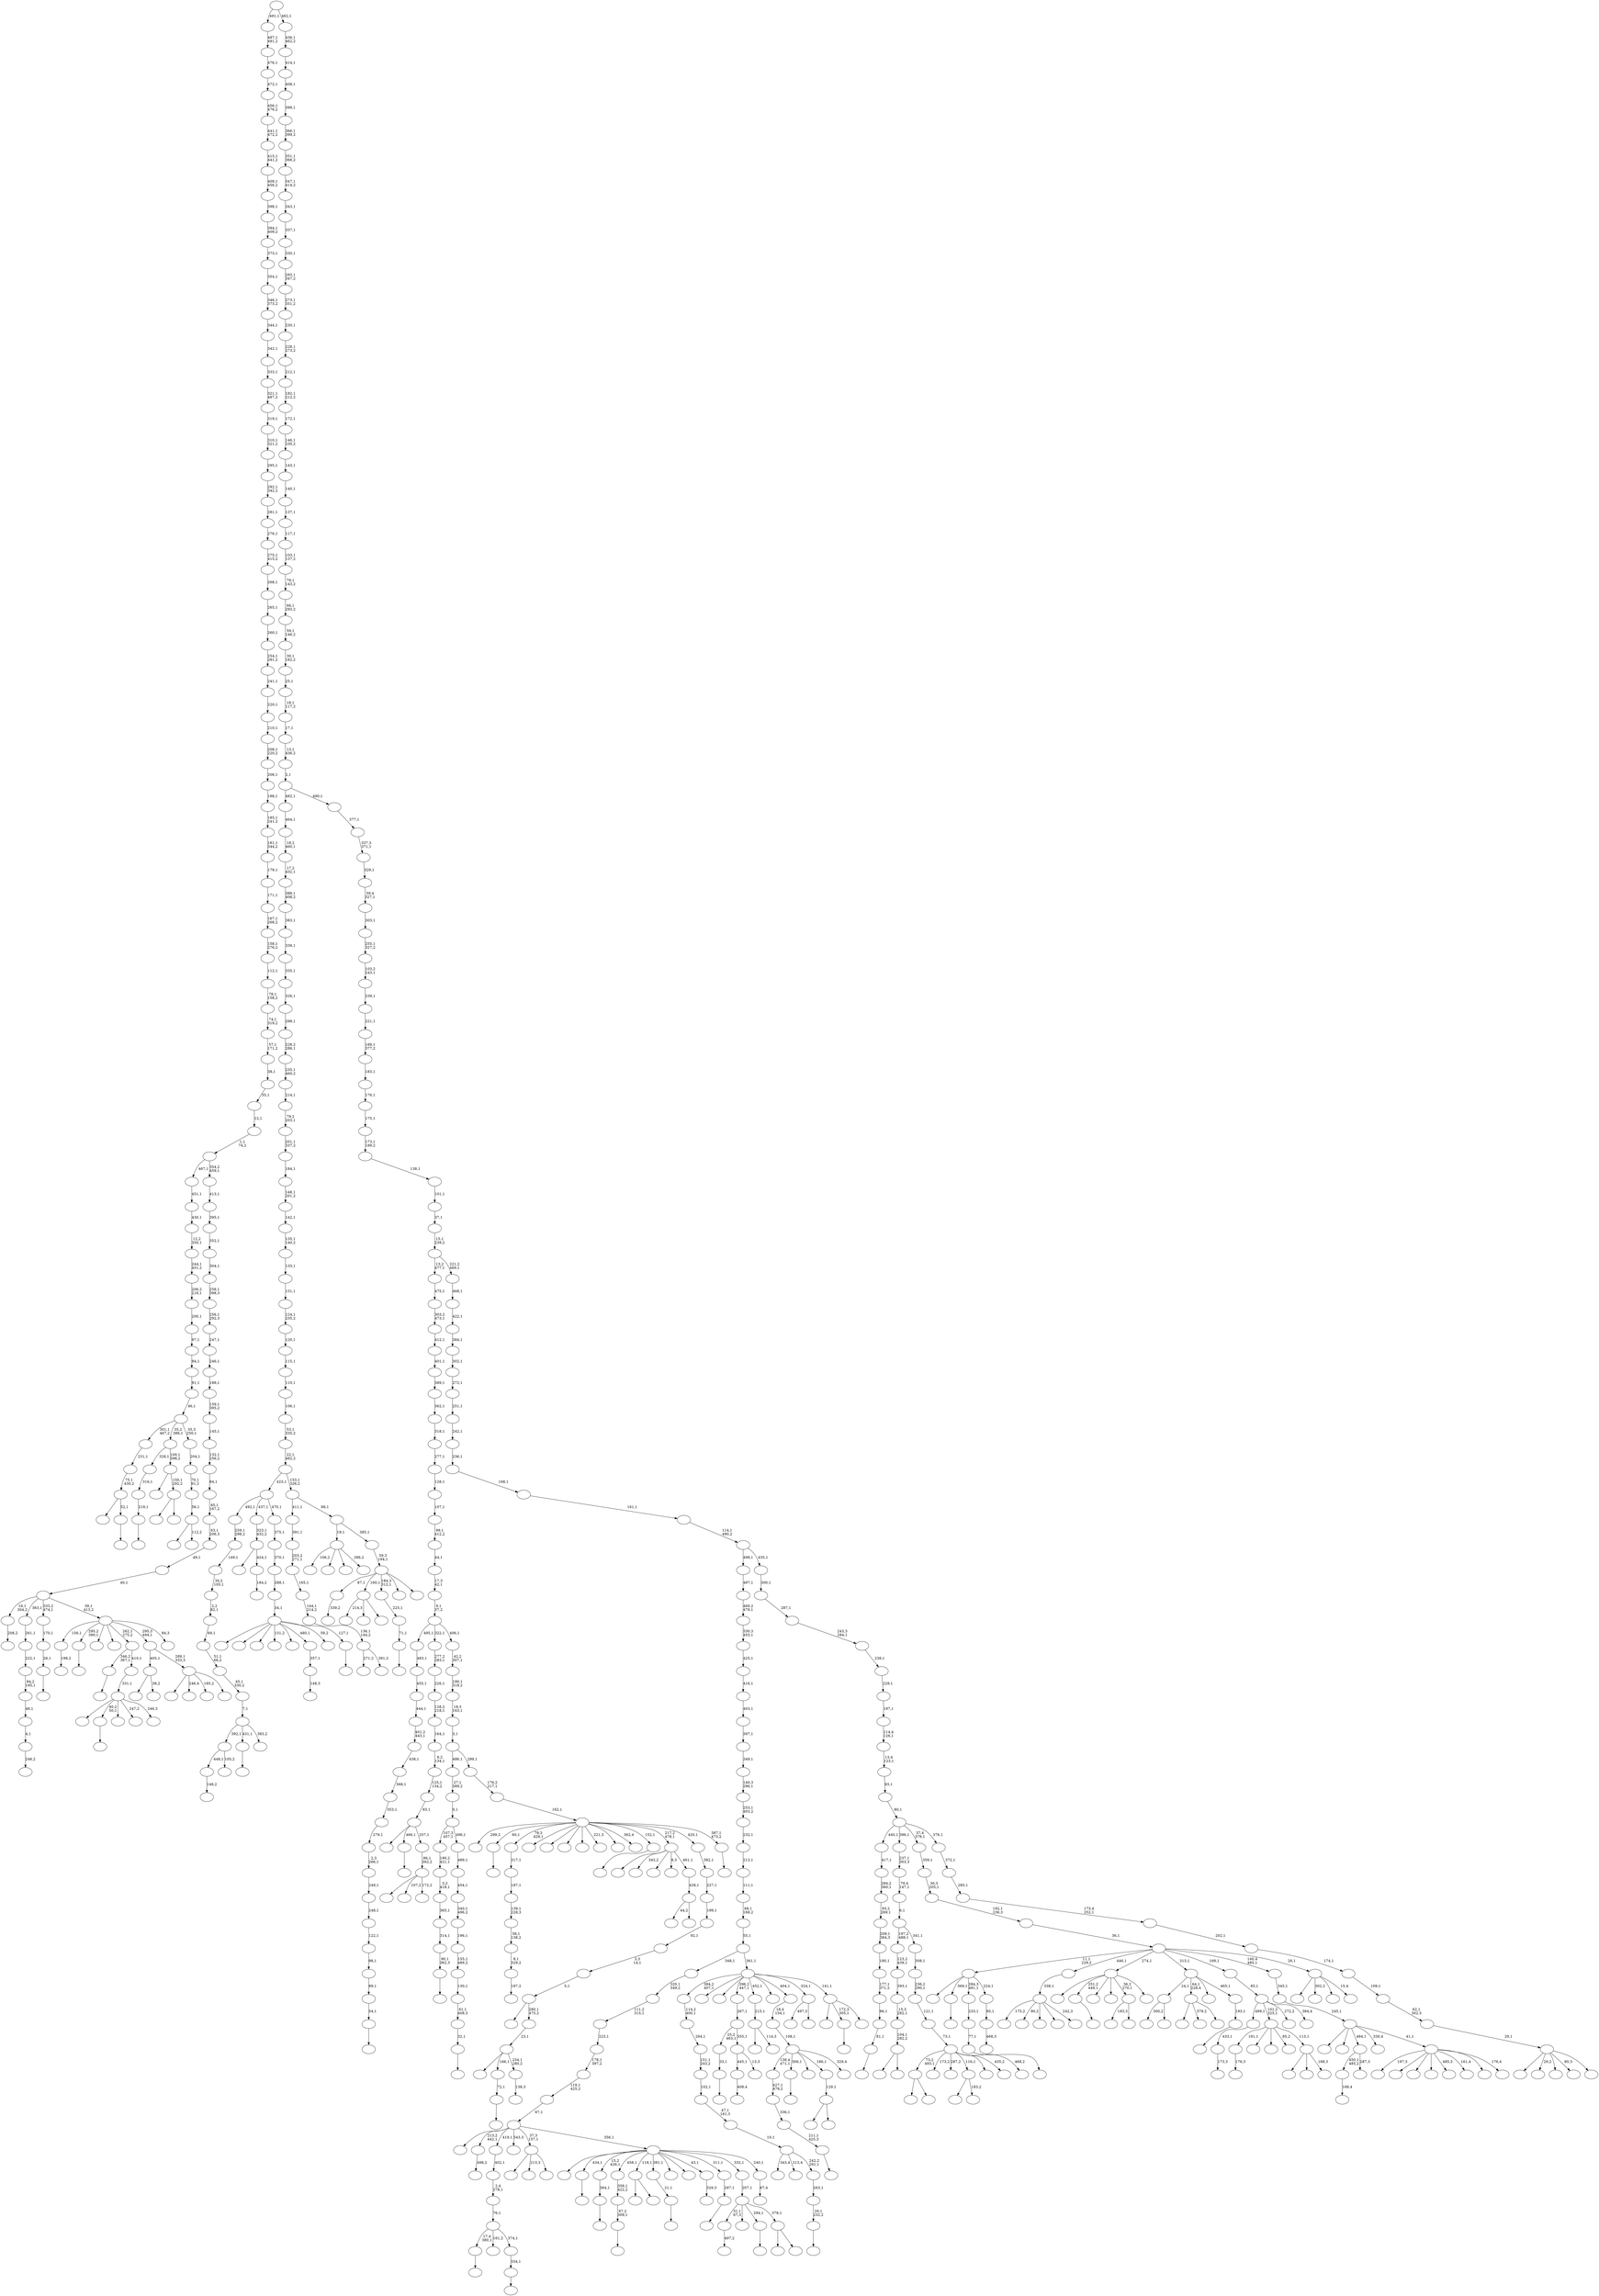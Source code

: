 digraph T {
	700 [label=""]
	699 [label=""]
	698 [label=""]
	697 [label=""]
	696 [label=""]
	695 [label=""]
	694 [label=""]
	693 [label=""]
	692 [label=""]
	691 [label=""]
	690 [label=""]
	689 [label=""]
	688 [label=""]
	687 [label=""]
	686 [label=""]
	685 [label=""]
	684 [label=""]
	683 [label=""]
	682 [label=""]
	681 [label=""]
	680 [label=""]
	679 [label=""]
	678 [label=""]
	677 [label=""]
	676 [label=""]
	675 [label=""]
	674 [label=""]
	673 [label=""]
	672 [label=""]
	671 [label=""]
	670 [label=""]
	669 [label=""]
	668 [label=""]
	667 [label=""]
	666 [label=""]
	665 [label=""]
	664 [label=""]
	663 [label=""]
	662 [label=""]
	661 [label=""]
	660 [label=""]
	659 [label=""]
	658 [label=""]
	657 [label=""]
	656 [label=""]
	655 [label=""]
	654 [label=""]
	653 [label=""]
	652 [label=""]
	651 [label=""]
	650 [label=""]
	649 [label=""]
	648 [label=""]
	647 [label=""]
	646 [label=""]
	645 [label=""]
	644 [label=""]
	643 [label=""]
	642 [label=""]
	641 [label=""]
	640 [label=""]
	639 [label=""]
	638 [label=""]
	637 [label=""]
	636 [label=""]
	635 [label=""]
	634 [label=""]
	633 [label=""]
	632 [label=""]
	631 [label=""]
	630 [label=""]
	629 [label=""]
	628 [label=""]
	627 [label=""]
	626 [label=""]
	625 [label=""]
	624 [label=""]
	623 [label=""]
	622 [label=""]
	621 [label=""]
	620 [label=""]
	619 [label=""]
	618 [label=""]
	617 [label=""]
	616 [label=""]
	615 [label=""]
	614 [label=""]
	613 [label=""]
	612 [label=""]
	611 [label=""]
	610 [label=""]
	609 [label=""]
	608 [label=""]
	607 [label=""]
	606 [label=""]
	605 [label=""]
	604 [label=""]
	603 [label=""]
	602 [label=""]
	601 [label=""]
	600 [label=""]
	599 [label=""]
	598 [label=""]
	597 [label=""]
	596 [label=""]
	595 [label=""]
	594 [label=""]
	593 [label=""]
	592 [label=""]
	591 [label=""]
	590 [label=""]
	589 [label=""]
	588 [label=""]
	587 [label=""]
	586 [label=""]
	585 [label=""]
	584 [label=""]
	583 [label=""]
	582 [label=""]
	581 [label=""]
	580 [label=""]
	579 [label=""]
	578 [label=""]
	577 [label=""]
	576 [label=""]
	575 [label=""]
	574 [label=""]
	573 [label=""]
	572 [label=""]
	571 [label=""]
	570 [label=""]
	569 [label=""]
	568 [label=""]
	567 [label=""]
	566 [label=""]
	565 [label=""]
	564 [label=""]
	563 [label=""]
	562 [label=""]
	561 [label=""]
	560 [label=""]
	559 [label=""]
	558 [label=""]
	557 [label=""]
	556 [label=""]
	555 [label=""]
	554 [label=""]
	553 [label=""]
	552 [label=""]
	551 [label=""]
	550 [label=""]
	549 [label=""]
	548 [label=""]
	547 [label=""]
	546 [label=""]
	545 [label=""]
	544 [label=""]
	543 [label=""]
	542 [label=""]
	541 [label=""]
	540 [label=""]
	539 [label=""]
	538 [label=""]
	537 [label=""]
	536 [label=""]
	535 [label=""]
	534 [label=""]
	533 [label=""]
	532 [label=""]
	531 [label=""]
	530 [label=""]
	529 [label=""]
	528 [label=""]
	527 [label=""]
	526 [label=""]
	525 [label=""]
	524 [label=""]
	523 [label=""]
	522 [label=""]
	521 [label=""]
	520 [label=""]
	519 [label=""]
	518 [label=""]
	517 [label=""]
	516 [label=""]
	515 [label=""]
	514 [label=""]
	513 [label=""]
	512 [label=""]
	511 [label=""]
	510 [label=""]
	509 [label=""]
	508 [label=""]
	507 [label=""]
	506 [label=""]
	505 [label=""]
	504 [label=""]
	503 [label=""]
	502 [label=""]
	501 [label=""]
	500 [label=""]
	499 [label=""]
	498 [label=""]
	497 [label=""]
	496 [label=""]
	495 [label=""]
	494 [label=""]
	493 [label=""]
	492 [label=""]
	491 [label=""]
	490 [label=""]
	489 [label=""]
	488 [label=""]
	487 [label=""]
	486 [label=""]
	485 [label=""]
	484 [label=""]
	483 [label=""]
	482 [label=""]
	481 [label=""]
	480 [label=""]
	479 [label=""]
	478 [label=""]
	477 [label=""]
	476 [label=""]
	475 [label=""]
	474 [label=""]
	473 [label=""]
	472 [label=""]
	471 [label=""]
	470 [label=""]
	469 [label=""]
	468 [label=""]
	467 [label=""]
	466 [label=""]
	465 [label=""]
	464 [label=""]
	463 [label=""]
	462 [label=""]
	461 [label=""]
	460 [label=""]
	459 [label=""]
	458 [label=""]
	457 [label=""]
	456 [label=""]
	455 [label=""]
	454 [label=""]
	453 [label=""]
	452 [label=""]
	451 [label=""]
	450 [label=""]
	449 [label=""]
	448 [label=""]
	447 [label=""]
	446 [label=""]
	445 [label=""]
	444 [label=""]
	443 [label=""]
	442 [label=""]
	441 [label=""]
	440 [label=""]
	439 [label=""]
	438 [label=""]
	437 [label=""]
	436 [label=""]
	435 [label=""]
	434 [label=""]
	433 [label=""]
	432 [label=""]
	431 [label=""]
	430 [label=""]
	429 [label=""]
	428 [label=""]
	427 [label=""]
	426 [label=""]
	425 [label=""]
	424 [label=""]
	423 [label=""]
	422 [label=""]
	421 [label=""]
	420 [label=""]
	419 [label=""]
	418 [label=""]
	417 [label=""]
	416 [label=""]
	415 [label=""]
	414 [label=""]
	413 [label=""]
	412 [label=""]
	411 [label=""]
	410 [label=""]
	409 [label=""]
	408 [label=""]
	407 [label=""]
	406 [label=""]
	405 [label=""]
	404 [label=""]
	403 [label=""]
	402 [label=""]
	401 [label=""]
	400 [label=""]
	399 [label=""]
	398 [label=""]
	397 [label=""]
	396 [label=""]
	395 [label=""]
	394 [label=""]
	393 [label=""]
	392 [label=""]
	391 [label=""]
	390 [label=""]
	389 [label=""]
	388 [label=""]
	387 [label=""]
	386 [label=""]
	385 [label=""]
	384 [label=""]
	383 [label=""]
	382 [label=""]
	381 [label=""]
	380 [label=""]
	379 [label=""]
	378 [label=""]
	377 [label=""]
	376 [label=""]
	375 [label=""]
	374 [label=""]
	373 [label=""]
	372 [label=""]
	371 [label=""]
	370 [label=""]
	369 [label=""]
	368 [label=""]
	367 [label=""]
	366 [label=""]
	365 [label=""]
	364 [label=""]
	363 [label=""]
	362 [label=""]
	361 [label=""]
	360 [label=""]
	359 [label=""]
	358 [label=""]
	357 [label=""]
	356 [label=""]
	355 [label=""]
	354 [label=""]
	353 [label=""]
	352 [label=""]
	351 [label=""]
	350 [label=""]
	349 [label=""]
	348 [label=""]
	347 [label=""]
	346 [label=""]
	345 [label=""]
	344 [label=""]
	343 [label=""]
	342 [label=""]
	341 [label=""]
	340 [label=""]
	339 [label=""]
	338 [label=""]
	337 [label=""]
	336 [label=""]
	335 [label=""]
	334 [label=""]
	333 [label=""]
	332 [label=""]
	331 [label=""]
	330 [label=""]
	329 [label=""]
	328 [label=""]
	327 [label=""]
	326 [label=""]
	325 [label=""]
	324 [label=""]
	323 [label=""]
	322 [label=""]
	321 [label=""]
	320 [label=""]
	319 [label=""]
	318 [label=""]
	317 [label=""]
	316 [label=""]
	315 [label=""]
	314 [label=""]
	313 [label=""]
	312 [label=""]
	311 [label=""]
	310 [label=""]
	309 [label=""]
	308 [label=""]
	307 [label=""]
	306 [label=""]
	305 [label=""]
	304 [label=""]
	303 [label=""]
	302 [label=""]
	301 [label=""]
	300 [label=""]
	299 [label=""]
	298 [label=""]
	297 [label=""]
	296 [label=""]
	295 [label=""]
	294 [label=""]
	293 [label=""]
	292 [label=""]
	291 [label=""]
	290 [label=""]
	289 [label=""]
	288 [label=""]
	287 [label=""]
	286 [label=""]
	285 [label=""]
	284 [label=""]
	283 [label=""]
	282 [label=""]
	281 [label=""]
	280 [label=""]
	279 [label=""]
	278 [label=""]
	277 [label=""]
	276 [label=""]
	275 [label=""]
	274 [label=""]
	273 [label=""]
	272 [label=""]
	271 [label=""]
	270 [label=""]
	269 [label=""]
	268 [label=""]
	267 [label=""]
	266 [label=""]
	265 [label=""]
	264 [label=""]
	263 [label=""]
	262 [label=""]
	261 [label=""]
	260 [label=""]
	259 [label=""]
	258 [label=""]
	257 [label=""]
	256 [label=""]
	255 [label=""]
	254 [label=""]
	253 [label=""]
	252 [label=""]
	251 [label=""]
	250 [label=""]
	249 [label=""]
	248 [label=""]
	247 [label=""]
	246 [label=""]
	245 [label=""]
	244 [label=""]
	243 [label=""]
	242 [label=""]
	241 [label=""]
	240 [label=""]
	239 [label=""]
	238 [label=""]
	237 [label=""]
	236 [label=""]
	235 [label=""]
	234 [label=""]
	233 [label=""]
	232 [label=""]
	231 [label=""]
	230 [label=""]
	229 [label=""]
	228 [label=""]
	227 [label=""]
	226 [label=""]
	225 [label=""]
	224 [label=""]
	223 [label=""]
	222 [label=""]
	221 [label=""]
	220 [label=""]
	219 [label=""]
	218 [label=""]
	217 [label=""]
	216 [label=""]
	215 [label=""]
	214 [label=""]
	213 [label=""]
	212 [label=""]
	211 [label=""]
	210 [label=""]
	209 [label=""]
	208 [label=""]
	207 [label=""]
	206 [label=""]
	205 [label=""]
	204 [label=""]
	203 [label=""]
	202 [label=""]
	201 [label=""]
	200 [label=""]
	199 [label=""]
	198 [label=""]
	197 [label=""]
	196 [label=""]
	195 [label=""]
	194 [label=""]
	193 [label=""]
	192 [label=""]
	191 [label=""]
	190 [label=""]
	189 [label=""]
	188 [label=""]
	187 [label=""]
	186 [label=""]
	185 [label=""]
	184 [label=""]
	183 [label=""]
	182 [label=""]
	181 [label=""]
	180 [label=""]
	179 [label=""]
	178 [label=""]
	177 [label=""]
	176 [label=""]
	175 [label=""]
	174 [label=""]
	173 [label=""]
	172 [label=""]
	171 [label=""]
	170 [label=""]
	169 [label=""]
	168 [label=""]
	167 [label=""]
	166 [label=""]
	165 [label=""]
	164 [label=""]
	163 [label=""]
	162 [label=""]
	161 [label=""]
	160 [label=""]
	159 [label=""]
	158 [label=""]
	157 [label=""]
	156 [label=""]
	155 [label=""]
	154 [label=""]
	153 [label=""]
	152 [label=""]
	151 [label=""]
	150 [label=""]
	149 [label=""]
	148 [label=""]
	147 [label=""]
	146 [label=""]
	145 [label=""]
	144 [label=""]
	143 [label=""]
	142 [label=""]
	141 [label=""]
	140 [label=""]
	139 [label=""]
	138 [label=""]
	137 [label=""]
	136 [label=""]
	135 [label=""]
	134 [label=""]
	133 [label=""]
	132 [label=""]
	131 [label=""]
	130 [label=""]
	129 [label=""]
	128 [label=""]
	127 [label=""]
	126 [label=""]
	125 [label=""]
	124 [label=""]
	123 [label=""]
	122 [label=""]
	121 [label=""]
	120 [label=""]
	119 [label=""]
	118 [label=""]
	117 [label=""]
	116 [label=""]
	115 [label=""]
	114 [label=""]
	113 [label=""]
	112 [label=""]
	111 [label=""]
	110 [label=""]
	109 [label=""]
	108 [label=""]
	107 [label=""]
	106 [label=""]
	105 [label=""]
	104 [label=""]
	103 [label=""]
	102 [label=""]
	101 [label=""]
	100 [label=""]
	99 [label=""]
	98 [label=""]
	97 [label=""]
	96 [label=""]
	95 [label=""]
	94 [label=""]
	93 [label=""]
	92 [label=""]
	91 [label=""]
	90 [label=""]
	89 [label=""]
	88 [label=""]
	87 [label=""]
	86 [label=""]
	85 [label=""]
	84 [label=""]
	83 [label=""]
	82 [label=""]
	81 [label=""]
	80 [label=""]
	79 [label=""]
	78 [label=""]
	77 [label=""]
	76 [label=""]
	75 [label=""]
	74 [label=""]
	73 [label=""]
	72 [label=""]
	71 [label=""]
	70 [label=""]
	69 [label=""]
	68 [label=""]
	67 [label=""]
	66 [label=""]
	65 [label=""]
	64 [label=""]
	63 [label=""]
	62 [label=""]
	61 [label=""]
	60 [label=""]
	59 [label=""]
	58 [label=""]
	57 [label=""]
	56 [label=""]
	55 [label=""]
	54 [label=""]
	53 [label=""]
	52 [label=""]
	51 [label=""]
	50 [label=""]
	49 [label=""]
	48 [label=""]
	47 [label=""]
	46 [label=""]
	45 [label=""]
	44 [label=""]
	43 [label=""]
	42 [label=""]
	41 [label=""]
	40 [label=""]
	39 [label=""]
	38 [label=""]
	37 [label=""]
	36 [label=""]
	35 [label=""]
	34 [label=""]
	33 [label=""]
	32 [label=""]
	31 [label=""]
	30 [label=""]
	29 [label=""]
	28 [label=""]
	27 [label=""]
	26 [label=""]
	25 [label=""]
	24 [label=""]
	23 [label=""]
	22 [label=""]
	21 [label=""]
	20 [label=""]
	19 [label=""]
	18 [label=""]
	17 [label=""]
	16 [label=""]
	15 [label=""]
	14 [label=""]
	13 [label=""]
	12 [label=""]
	11 [label=""]
	10 [label=""]
	9 [label=""]
	8 [label=""]
	7 [label=""]
	6 [label=""]
	5 [label=""]
	4 [label=""]
	3 [label=""]
	2 [label=""]
	1 [label=""]
	0 [label=""]
	699 -> 700 [label="497,2"]
	687 -> 688 [label=""]
	686 -> 687 [label="211,1\n425,3"]
	685 -> 686 [label="336,1"]
	684 -> 685 [label="427,1\n479,2"]
	682 -> 683 [label=""]
	681 -> 682 [label="33,1"]
	678 -> 679 [label=""]
	675 -> 689 [label="300,2"]
	675 -> 676 [label=""]
	668 -> 669 [label=""]
	667 -> 668 [label="364,1"]
	662 -> 665 [label=""]
	662 -> 663 [label=""]
	656 -> 657 [label="148,2"]
	650 -> 651 [label=""]
	649 -> 650 [label="54,1"]
	648 -> 649 [label="89,1"]
	647 -> 648 [label="98,1"]
	646 -> 647 [label="122,1"]
	645 -> 646 [label="248,1"]
	644 -> 645 [label="249,1"]
	643 -> 644 [label="2,3\n266,1"]
	642 -> 643 [label="279,1"]
	641 -> 642 [label="353,1"]
	640 -> 641 [label="368,1"]
	639 -> 640 [label="438,1"]
	638 -> 639 [label="401,2\n443,1"]
	637 -> 638 [label="444,1"]
	636 -> 637 [label="455,1"]
	635 -> 636 [label="483,1"]
	633 -> 634 [label=""]
	631 -> 632 [label="198,2"]
	623 -> 624 [label=""]
	621 -> 622 [label=""]
	619 -> 620 [label="187,2"]
	618 -> 619 [label="8,1\n329,2"]
	617 -> 618 [label="58,1\n138,2"]
	616 -> 617 [label="139,1\n228,3"]
	615 -> 616 [label="187,1"]
	614 -> 615 [label="317,1"]
	612 -> 613 [label=""]
	611 -> 612 [label="20,1\n232,2"]
	610 -> 611 [label="263,1"]
	609 -> 673 [label="343,4"]
	609 -> 670 [label="213,4"]
	609 -> 610 [label="242,2\n291,1"]
	608 -> 609 [label="10,1"]
	607 -> 608 [label="47,1\n161,3"]
	606 -> 607 [label="102,1"]
	605 -> 606 [label="151,1\n243,2"]
	604 -> 605 [label="264,1"]
	603 -> 604 [label="114,2\n400,1"]
	601 -> 602 [label="339,2"]
	597 -> 598 [label="408,4"]
	594 -> 595 [label=""]
	593 -> 594 [label="90,1\n362,3"]
	592 -> 593 [label="314,1"]
	591 -> 592 [label="365,1"]
	590 -> 591 [label="3,2\n418,1"]
	589 -> 590 [label="190,2\n421,1"]
	584 -> 585 [label="176,3"]
	581 -> 656 [label="448,1"]
	581 -> 582 [label="105,2"]
	577 -> 578 [label=""]
	575 -> 576 [label=""]
	568 -> 569 [label=""]
	565 -> 671 [label=""]
	565 -> 629 [label="379,2"]
	565 -> 566 [label=""]
	560 -> 561 [label=""]
	557 -> 581 [label="392,1"]
	557 -> 575 [label="431,1"]
	557 -> 558 [label="383,2"]
	556 -> 557 [label="7,1"]
	555 -> 556 [label="45,1\n330,2"]
	554 -> 555 [label="51,1\n66,2"]
	553 -> 554 [label="69,1"]
	552 -> 553 [label="2,2\n82,1"]
	551 -> 552 [label="30,2\n105,1"]
	550 -> 551 [label="149,1"]
	549 -> 550 [label="259,1\n298,2"]
	543 -> 544 [label=""]
	534 -> 535 [label=""]
	533 -> 534 [label="67,2\n309,1"]
	532 -> 533 [label="358,1\n422,2"]
	525 -> 654 [label="183,3"]
	525 -> 526 [label=""]
	521 -> 522 [label="208,2"]
	516 -> 517 [label="246,2"]
	515 -> 516 [label="4,1"]
	514 -> 515 [label="48,1"]
	513 -> 514 [label="84,2\n195,1"]
	512 -> 513 [label="222,1"]
	511 -> 512 [label="261,1"]
	508 -> 509 [label=""]
	507 -> 508 [label="77,1"]
	506 -> 507 [label="233,1"]
	504 -> 505 [label=""]
	502 -> 666 [label="214,3"]
	502 -> 596 [label=""]
	502 -> 503 [label=""]
	498 -> 538 [label=""]
	498 -> 499 [label="183,2"]
	496 -> 674 [label=""]
	496 -> 497 [label=""]
	493 -> 494 [label=""]
	492 -> 572 [label=""]
	492 -> 493 [label="52,1"]
	491 -> 492 [label="75,1\n430,2"]
	490 -> 491 [label="231,1"]
	488 -> 489 [label=""]
	487 -> 488 [label="21,1"]
	485 -> 486 [label="148,3"]
	484 -> 485 [label="357,1"]
	482 -> 483 [label="468,3"]
	481 -> 482 [label="95,1"]
	480 -> 693 [label=""]
	480 -> 560 [label="369,1"]
	480 -> 506 [label="284,3\n481,1"]
	480 -> 481 [label="224,1"]
	474 -> 475 [label="173,3"]
	473 -> 474 [label="433,1"]
	470 -> 471 [label="168,4"]
	468 -> 469 [label="498,2"]
	464 -> 465 [label=""]
	463 -> 464 [label="81,1"]
	462 -> 463 [label="96,1"]
	461 -> 462 [label="177,1\n371,2"]
	460 -> 461 [label="180,1"]
	459 -> 460 [label="209,1\n384,3"]
	458 -> 459 [label="93,2\n269,1"]
	457 -> 458 [label="284,2\n360,1"]
	456 -> 457 [label="417,1"]
	451 -> 452 [label=""]
	450 -> 451 [label="334,1"]
	449 -> 623 [label="17,4\n380,1"]
	449 -> 454 [label="161,2"]
	449 -> 450 [label="374,1"]
	448 -> 449 [label="76,1"]
	447 -> 448 [label="2,4\n278,1"]
	446 -> 447 [label="402,1"]
	444 -> 445 [label=""]
	443 -> 444 [label="219,1"]
	442 -> 443 [label="316,1"]
	440 -> 441 [label=""]
	437 -> 680 [label="106,2"]
	437 -> 531 [label=""]
	437 -> 519 [label=""]
	437 -> 438 [label="286,2"]
	435 -> 436 [label=""]
	434 -> 435 [label="32,1"]
	433 -> 434 [label="61,1\n408,3"]
	432 -> 433 [label="130,1"]
	431 -> 432 [label="155,1\n489,2"]
	430 -> 431 [label="196,1"]
	429 -> 430 [label="340,1\n496,2"]
	428 -> 429 [label="454,1"]
	427 -> 428 [label="489,1"]
	426 -> 589 [label="107,3\n457,1"]
	426 -> 427 [label="496,1"]
	425 -> 426 [label="0,1"]
	424 -> 425 [label="27,1\n389,2"]
	422 -> 423 [label="184,2"]
	421 -> 587 [label=""]
	421 -> 422 [label="424,1"]
	420 -> 421 [label="323,1\n432,2"]
	416 -> 470 [label="450,1\n485,2"]
	416 -> 417 [label="287,3"]
	413 -> 661 [label=""]
	413 -> 414 [label="38,2"]
	410 -> 411 [label=""]
	407 -> 408 [label=""]
	405 -> 548 [label="175,2"]
	405 -> 541 [label="80,2"]
	405 -> 479 [label=""]
	405 -> 409 [label=""]
	405 -> 406 [label="242,3"]
	404 -> 405 [label="338,1"]
	402 -> 403 [label=""]
	399 -> 677 [label=""]
	399 -> 400 [label=""]
	398 -> 546 [label=""]
	398 -> 399 [label="150,1\n292,2"]
	397 -> 442 [label="328,1"]
	397 -> 398 [label="100,1\n398,2"]
	395 -> 625 [label=""]
	395 -> 396 [label=""]
	394 -> 395 [label="104,1\n282,2"]
	393 -> 394 [label="15,3\n282,1"]
	392 -> 393 [label="393,1"]
	391 -> 392 [label="123,2\n439,1"]
	387 -> 694 [label=""]
	387 -> 577 [label="251,2\n449,1"]
	387 -> 540 [label=""]
	387 -> 539 [label=""]
	387 -> 525 [label="36,2\n270,1"]
	387 -> 388 [label=""]
	385 -> 528 [label=""]
	385 -> 386 [label=""]
	384 -> 385 [label="129,1"]
	381 -> 382 [label=""]
	380 -> 381 [label="28,1"]
	379 -> 380 [label="170,1"]
	376 -> 597 [label="445,1"]
	376 -> 377 [label="13,3"]
	375 -> 681 [label="25,2\n463,1"]
	375 -> 376 [label="355,1"]
	374 -> 375 [label="267,1"]
	372 -> 373 [label="329,3"]
	370 -> 371 [label=""]
	369 -> 370 [label="297,1"]
	365 -> 547 [label=""]
	365 -> 504 [label="40,2\n50,1"]
	365 -> 439 [label=""]
	365 -> 419 [label="247,2"]
	365 -> 366 [label="246,3"]
	364 -> 365 [label="331,1"]
	363 -> 633 [label="346,2\n367,1"]
	363 -> 364 [label="410,1"]
	359 -> 542 [label=""]
	359 -> 378 [label=""]
	359 -> 360 [label="168,3"]
	358 -> 584 [label="191,1"]
	358 -> 545 [label=""]
	358 -> 501 [label=""]
	358 -> 368 [label="85,2"]
	358 -> 359 [label="113,1"]
	356 -> 599 [label=""]
	356 -> 523 [label="107,2"]
	356 -> 357 [label="172,2"]
	355 -> 356 [label="86,1\n362,2"]
	354 -> 655 [label=""]
	354 -> 407 [label="466,1"]
	354 -> 355 [label="257,1"]
	353 -> 354 [label="83,1"]
	352 -> 353 [label="125,1\n134,2"]
	351 -> 352 [label="9,2\n134,1"]
	350 -> 351 [label="164,1"]
	349 -> 350 [label="128,2\n218,1"]
	348 -> 349 [label="226,1"]
	347 -> 348 [label="277,2\n283,1"]
	345 -> 559 [label=""]
	345 -> 520 [label="213,3"]
	345 -> 346 [label=""]
	343 -> 630 [label="271,2"]
	343 -> 344 [label="391,2"]
	342 -> 343 [label="136,1\n144,2"]
	341 -> 342 [label="144,1\n214,2"]
	340 -> 341 [label="165,1"]
	339 -> 340 [label="203,2\n271,1"]
	338 -> 339 [label="391,1"]
	334 -> 335 [label=""]
	333 -> 695 [label=""]
	333 -> 628 [label=""]
	333 -> 626 [label=""]
	333 -> 571 [label="131,2"]
	333 -> 527 [label=""]
	333 -> 484 [label="480,1"]
	333 -> 478 [label="59,2"]
	333 -> 334 [label="127,1"]
	332 -> 333 [label="34,1"]
	331 -> 332 [label="288,1"]
	330 -> 331 [label="370,1"]
	329 -> 330 [label="375,1"]
	328 -> 549 [label="492,1"]
	328 -> 420 [label="437,1"]
	328 -> 329 [label="470,1"]
	326 -> 472 [label=""]
	326 -> 327 [label="114,3"]
	325 -> 326 [label="215,1"]
	323 -> 691 [label=""]
	323 -> 529 [label="246,4"]
	323 -> 418 [label="185,2"]
	323 -> 324 [label=""]
	322 -> 413 [label="405,1"]
	322 -> 323 [label="289,1\n333,3"]
	319 -> 320 [label=""]
	318 -> 319 [label="71,1"]
	317 -> 318 [label="225,1"]
	315 -> 672 [label=""]
	315 -> 316 [label=""]
	314 -> 699 [label="31,1\n67,3"]
	314 -> 495 [label=""]
	314 -> 440 [label="294,1"]
	314 -> 315 [label="378,1"]
	313 -> 314 [label="207,1"]
	311 -> 312 [label=""]
	310 -> 311 [label="193,1"]
	309 -> 675 [label="24,1"]
	309 -> 565 [label="64,1\n228,4"]
	309 -> 477 [label=""]
	309 -> 310 [label="465,1"]
	307 -> 308 [label=""]
	306 -> 307 [label="72,1"]
	303 -> 652 [label=""]
	303 -> 304 [label="112,2"]
	302 -> 303 [label="56,1"]
	301 -> 302 [label="70,1\n91,2"]
	300 -> 301 [label="204,1"]
	299 -> 490 [label="301,1\n467,2"]
	299 -> 397 [label="35,2\n386,1"]
	299 -> 300 [label="35,3\n250,1"]
	298 -> 299 [label="46,1"]
	297 -> 298 [label="91,1"]
	296 -> 297 [label="94,1"]
	295 -> 296 [label="97,1"]
	294 -> 295 [label="200,1"]
	293 -> 294 [label="206,2\n216,1"]
	292 -> 293 [label="244,1\n451,2"]
	291 -> 292 [label="12,2\n350,1"]
	290 -> 291 [label="430,1"]
	289 -> 290 [label="451,1"]
	287 -> 684 [label="138,4\n471,1"]
	287 -> 568 [label="306,1"]
	287 -> 476 [label=""]
	287 -> 384 [label="186,1"]
	287 -> 288 [label="329,4"]
	286 -> 287 [label="108,1"]
	285 -> 286 [label="18,4\n154,1"]
	283 -> 627 [label="44,2"]
	283 -> 284 [label=""]
	282 -> 283 [label="428,1"]
	281 -> 664 [label=""]
	281 -> 570 [label="343,2"]
	281 -> 453 [label=""]
	281 -> 412 [label="9,3"]
	281 -> 282 [label="461,1"]
	279 -> 574 [label="497,3"]
	279 -> 280 [label=""]
	277 -> 278 [label="138,3"]
	276 -> 698 [label=""]
	276 -> 306 [label="166,1"]
	276 -> 277 [label="234,1\n280,2"]
	275 -> 276 [label="23,1"]
	274 -> 567 [label=""]
	274 -> 275 [label="280,1\n475,2"]
	273 -> 274 [label="5,1"]
	272 -> 273 [label="3,3\n14,1"]
	271 -> 272 [label="92,1"]
	270 -> 271 [label="199,1"]
	269 -> 270 [label="227,1"]
	268 -> 269 [label="382,1"]
	266 -> 473 [label="499,1"]
	266 -> 358 [label="101,2\n325,1"]
	266 -> 337 [label="272,2"]
	266 -> 267 [label="384,4"]
	265 -> 266 [label="85,1"]
	262 -> 263 [label="67,4"]
	261 -> 696 [label=""]
	261 -> 678 [label="434,1"]
	261 -> 667 [label="15,2\n426,1"]
	261 -> 532 [label="458,1"]
	261 -> 496 [label="118,1"]
	261 -> 487 [label="381,1"]
	261 -> 466 [label=""]
	261 -> 383 [label=""]
	261 -> 372 [label="43,1"]
	261 -> 369 [label="311,1"]
	261 -> 313 [label="332,1"]
	261 -> 262 [label="240,1"]
	260 -> 579 [label=""]
	260 -> 468 [label="213,2\n442,1"]
	260 -> 446 [label="419,1"]
	260 -> 390 [label="343,3"]
	260 -> 345 [label="37,3\n157,1"]
	260 -> 261 [label="356,1"]
	259 -> 260 [label="67,1"]
	258 -> 259 [label="119,1\n425,2"]
	257 -> 258 [label="178,1\n397,2"]
	256 -> 257 [label="223,1"]
	255 -> 256 [label="111,2\n315,1"]
	254 -> 255 [label="320,1\n349,2"]
	252 -> 662 [label="73,2\n493,1"]
	252 -> 660 [label="173,2"]
	252 -> 518 [label="287,2"]
	252 -> 498 [label="116,1"]
	252 -> 362 [label=""]
	252 -> 321 [label="435,2"]
	252 -> 253 [label="468,2"]
	251 -> 252 [label="73,1"]
	250 -> 251 [label="121,1"]
	249 -> 250 [label="236,2\n290,1"]
	248 -> 249 [label="308,1"]
	247 -> 391 [label="197,2\n488,1"]
	247 -> 248 [label="341,1"]
	246 -> 247 [label="6,1"]
	245 -> 246 [label="79,4\n147,1"]
	244 -> 245 [label="237,1\n303,3"]
	242 -> 537 [label=""]
	242 -> 410 [label="172,3\n305,1"]
	242 -> 243 [label=""]
	241 -> 603 [label="384,2\n407,1"]
	241 -> 536 [label=""]
	241 -> 415 [label=""]
	241 -> 374 [label="296,2\n447,1"]
	241 -> 325 [label="452,1"]
	241 -> 305 [label=""]
	241 -> 285 [label="404,1"]
	241 -> 279 [label="324,1"]
	241 -> 242 [label="141,1"]
	240 -> 254 [label="348,1"]
	240 -> 241 [label="361,1"]
	239 -> 240 [label="55,1"]
	238 -> 239 [label="68,1\n168,2"]
	237 -> 238 [label="111,1"]
	236 -> 237 [label="213,1"]
	235 -> 236 [label="232,1"]
	234 -> 235 [label="253,1\n403,2"]
	233 -> 234 [label="140,3\n296,1"]
	232 -> 233 [label="349,1"]
	231 -> 232 [label="397,1"]
	230 -> 231 [label="403,1"]
	229 -> 230 [label="416,1"]
	228 -> 229 [label="425,1"]
	227 -> 228 [label="330,3\n453,1"]
	226 -> 227 [label="469,2\n479,1"]
	225 -> 226 [label="497,1"]
	223 -> 224 [label=""]
	222 -> 697 [label="299,2"]
	222 -> 621 [label="60,1"]
	222 -> 614 [label="79,3\n429,1"]
	222 -> 600 [label=""]
	222 -> 588 [label=""]
	222 -> 583 [label=""]
	222 -> 580 [label=""]
	222 -> 563 [label="221,3"]
	222 -> 562 [label=""]
	222 -> 524 [label="362,4"]
	222 -> 402 [label="152,1"]
	222 -> 281 [label="217,2\n478,1"]
	222 -> 268 [label="420,1"]
	222 -> 223 [label="387,1\n473,2"]
	221 -> 222 [label="162,1"]
	220 -> 221 [label="176,2\n217,1"]
	219 -> 424 [label="486,1"]
	219 -> 220 [label="299,1"]
	218 -> 219 [label="3,1"]
	217 -> 218 [label="18,3\n163,1"]
	216 -> 217 [label="190,1\n318,2"]
	215 -> 216 [label="42,2\n307,1"]
	214 -> 635 [label="495,1"]
	214 -> 347 [label="322,1"]
	214 -> 215 [label="406,1"]
	213 -> 214 [label="9,1\n37,2"]
	212 -> 213 [label="17,3\n42,1"]
	211 -> 212 [label="44,1"]
	210 -> 211 [label="99,1\n412,2"]
	209 -> 210 [label="107,1"]
	208 -> 209 [label="128,1"]
	207 -> 208 [label="277,1"]
	206 -> 207 [label="318,1"]
	205 -> 206 [label="362,1"]
	204 -> 205 [label="389,1"]
	203 -> 204 [label="401,1"]
	202 -> 203 [label="412,1"]
	201 -> 202 [label="303,2\n473,1"]
	200 -> 201 [label="475,1"]
	197 -> 601 [label="87,1"]
	197 -> 502 [label="160,1"]
	197 -> 317 [label="184,3\n312,1"]
	197 -> 199 [label=""]
	197 -> 198 [label=""]
	196 -> 197 [label="59,3\n194,1"]
	195 -> 437 [label="19,1"]
	195 -> 196 [label="385,1"]
	194 -> 338 [label="411,1"]
	194 -> 195 [label="88,1"]
	193 -> 328 [label="423,1"]
	193 -> 194 [label="153,1\n326,2"]
	192 -> 193 [label="22,1\n482,2"]
	191 -> 192 [label="53,1\n335,2"]
	190 -> 191 [label="106,1"]
	189 -> 190 [label="110,1"]
	188 -> 189 [label="115,1"]
	187 -> 188 [label="120,1"]
	186 -> 187 [label="124,1\n235,2"]
	185 -> 186 [label="131,1"]
	184 -> 185 [label="133,1"]
	183 -> 184 [label="135,1\n140,2"]
	182 -> 183 [label="142,1"]
	181 -> 182 [label="148,1\n201,2"]
	180 -> 181 [label="184,1"]
	179 -> 180 [label="201,1\n337,2"]
	178 -> 179 [label="79,2\n203,1"]
	177 -> 178 [label="214,1"]
	176 -> 177 [label="235,1\n460,2"]
	175 -> 176 [label="228,2\n286,1"]
	174 -> 175 [label="298,1"]
	173 -> 174 [label="326,1"]
	172 -> 173 [label="335,1"]
	171 -> 172 [label="339,1"]
	170 -> 171 [label="383,1"]
	169 -> 170 [label="388,1\n408,2"]
	168 -> 169 [label="17,2\n432,1"]
	167 -> 168 [label="18,2\n460,1"]
	166 -> 167 [label="464,1"]
	164 -> 658 [label="197,3"]
	164 -> 586 [label=""]
	164 -> 467 [label=""]
	164 -> 401 [label=""]
	164 -> 367 [label="485,3"]
	164 -> 336 [label="161,4"]
	164 -> 264 [label=""]
	164 -> 165 [label="176,4"]
	163 -> 692 [label=""]
	163 -> 573 [label=""]
	163 -> 416 [label="484,1"]
	163 -> 389 [label="330,4"]
	163 -> 164 [label="41,1"]
	162 -> 163 [label="245,1"]
	161 -> 162 [label="345,1"]
	159 -> 631 [label="156,1"]
	159 -> 543 [label="295,2\n390,1"]
	159 -> 530 [label=""]
	159 -> 510 [label=""]
	159 -> 363 [label="262,1\n275,2"]
	159 -> 322 [label="295,3\n494,1"]
	159 -> 160 [label="84,3"]
	158 -> 521 [label="16,1\n304,2"]
	158 -> 511 [label="363,1"]
	158 -> 379 [label="333,2\n474,1"]
	158 -> 159 [label="39,1\n413,2"]
	157 -> 158 [label="40,1"]
	156 -> 157 [label="49,1"]
	155 -> 156 [label="63,1\n206,3"]
	154 -> 155 [label="65,1\n167,2"]
	153 -> 154 [label="84,1"]
	152 -> 153 [label="132,1\n256,2"]
	151 -> 152 [label="145,1"]
	150 -> 151 [label="159,1\n395,2"]
	149 -> 150 [label="188,1"]
	148 -> 149 [label="246,1"]
	147 -> 148 [label="247,1"]
	146 -> 147 [label="256,1\n292,3"]
	145 -> 146 [label="258,1\n398,3"]
	144 -> 145 [label="304,1"]
	143 -> 144 [label="352,1"]
	142 -> 143 [label="395,1"]
	141 -> 142 [label="413,1"]
	140 -> 289 [label="467,1"]
	140 -> 141 [label="354,2\n459,1"]
	139 -> 140 [label="1,1\n74,2"]
	138 -> 139 [label="12,1"]
	137 -> 138 [label="35,1"]
	136 -> 137 [label="38,1"]
	135 -> 136 [label="57,1\n171,2"]
	134 -> 135 [label="74,1\n319,2"]
	133 -> 134 [label="78,1\n158,2"]
	132 -> 133 [label="112,1"]
	131 -> 132 [label="158,1\n276,2"]
	130 -> 131 [label="167,1\n268,2"]
	129 -> 130 [label="171,1"]
	128 -> 129 [label="179,1"]
	127 -> 128 [label="181,1\n344,2"]
	126 -> 127 [label="185,1\n241,2"]
	125 -> 126 [label="198,1"]
	124 -> 125 [label="206,1"]
	123 -> 124 [label="208,1\n220,2"]
	122 -> 123 [label="210,1"]
	121 -> 122 [label="220,1"]
	120 -> 121 [label="241,1"]
	119 -> 120 [label="254,1\n281,2"]
	118 -> 119 [label="260,1"]
	117 -> 118 [label="265,1"]
	116 -> 117 [label="268,1"]
	115 -> 116 [label="275,1\n415,2"]
	114 -> 115 [label="276,1"]
	113 -> 114 [label="281,1"]
	112 -> 113 [label="292,1\n342,2"]
	111 -> 112 [label="295,1"]
	110 -> 111 [label="310,1\n321,2"]
	109 -> 110 [label="319,1"]
	108 -> 109 [label="321,1\n487,2"]
	107 -> 108 [label="333,1"]
	106 -> 107 [label="342,1"]
	105 -> 106 [label="344,1"]
	104 -> 105 [label="346,1\n373,2"]
	103 -> 104 [label="354,1"]
	102 -> 103 [label="373,1"]
	101 -> 102 [label="394,1\n409,2"]
	100 -> 101 [label="398,1"]
	99 -> 100 [label="409,1\n456,2"]
	98 -> 99 [label="415,1\n441,2"]
	97 -> 98 [label="441,1\n472,2"]
	96 -> 97 [label="456,1\n476,2"]
	95 -> 96 [label="472,1"]
	94 -> 95 [label="476,1"]
	93 -> 94 [label="487,1\n491,2"]
	91 -> 653 [label=""]
	91 -> 564 [label="302,2"]
	91 -> 361 [label=""]
	91 -> 92 [label="15,4"]
	90 -> 480 [label="11,1\n229,2"]
	90 -> 404 [label="446,1"]
	90 -> 387 [label="274,1"]
	90 -> 309 [label="313,1"]
	90 -> 265 [label="169,1"]
	90 -> 161 [label="140,4\n485,1"]
	90 -> 91 [label="26,1"]
	89 -> 90 [label="36,1"]
	88 -> 89 [label="192,1\n236,3"]
	87 -> 88 [label="30,3\n205,1"]
	86 -> 87 [label="359,1"]
	84 -> 690 [label=""]
	84 -> 659 [label="29,2"]
	84 -> 500 [label=""]
	84 -> 455 [label="80,3"]
	84 -> 85 [label=""]
	83 -> 84 [label="29,1"]
	82 -> 83 [label="62,1\n302,3"]
	81 -> 82 [label="109,1"]
	80 -> 81 [label="174,1"]
	79 -> 80 [label="202,1"]
	78 -> 79 [label="173,4\n252,1"]
	77 -> 78 [label="285,1"]
	76 -> 77 [label="372,1"]
	75 -> 456 [label="440,1"]
	75 -> 244 [label="396,1"]
	75 -> 86 [label="37,4\n379,1"]
	75 -> 76 [label="376,1"]
	74 -> 75 [label="80,1"]
	73 -> 74 [label="93,1"]
	72 -> 73 [label="13,4\n123,1"]
	71 -> 72 [label="114,4\n126,1"]
	70 -> 71 [label="197,1"]
	69 -> 70 [label="229,1"]
	68 -> 69 [label="238,1"]
	67 -> 68 [label="243,3\n284,1"]
	66 -> 67 [label="287,1"]
	65 -> 66 [label="300,1"]
	64 -> 225 [label="498,1"]
	64 -> 65 [label="435,1"]
	63 -> 64 [label="114,1\n490,2"]
	62 -> 63 [label="161,1"]
	61 -> 62 [label="168,1"]
	60 -> 61 [label="236,1"]
	59 -> 60 [label="242,1"]
	58 -> 59 [label="251,1"]
	57 -> 58 [label="272,1"]
	56 -> 57 [label="302,1"]
	55 -> 56 [label="384,1"]
	54 -> 55 [label="422,1"]
	53 -> 54 [label="468,1"]
	52 -> 200 [label="13,2\n477,1"]
	52 -> 53 [label="221,2\n469,1"]
	51 -> 52 [label="15,1\n239,2"]
	50 -> 51 [label="37,1"]
	49 -> 50 [label="101,1"]
	48 -> 49 [label="138,1"]
	47 -> 48 [label="173,1\n189,2"]
	46 -> 47 [label="175,1"]
	45 -> 46 [label="176,1"]
	44 -> 45 [label="183,1"]
	43 -> 44 [label="189,1\n377,2"]
	42 -> 43 [label="221,1"]
	41 -> 42 [label="239,1"]
	40 -> 41 [label="103,2\n243,1"]
	39 -> 40 [label="255,1\n327,2"]
	38 -> 39 [label="303,1"]
	37 -> 38 [label="59,4\n327,1"]
	36 -> 37 [label="329,1"]
	35 -> 36 [label="337,3\n371,1"]
	34 -> 35 [label="377,1"]
	33 -> 166 [label="482,1"]
	33 -> 34 [label="490,1"]
	32 -> 33 [label="2,1"]
	31 -> 32 [label="13,1\n436,2"]
	30 -> 31 [label="17,1"]
	29 -> 30 [label="18,1\n117,2"]
	28 -> 29 [label="25,1"]
	27 -> 28 [label="30,1\n182,2"]
	26 -> 27 [label="59,1\n146,2"]
	25 -> 26 [label="66,1\n293,2"]
	24 -> 25 [label="79,1\n143,2"]
	23 -> 24 [label="103,1\n137,2"]
	22 -> 23 [label="117,1"]
	21 -> 22 [label="137,1"]
	20 -> 21 [label="140,1"]
	19 -> 20 [label="143,1"]
	18 -> 19 [label="146,1\n230,2"]
	17 -> 18 [label="172,1"]
	16 -> 17 [label="182,1\n212,2"]
	15 -> 16 [label="212,1"]
	14 -> 15 [label="228,1\n273,2"]
	13 -> 14 [label="230,1"]
	12 -> 13 [label="273,1\n351,2"]
	11 -> 12 [label="293,1\n347,2"]
	10 -> 11 [label="330,1"]
	9 -> 10 [label="337,1"]
	8 -> 9 [label="343,1"]
	7 -> 8 [label="347,1\n414,2"]
	6 -> 7 [label="351,1\n366,2"]
	5 -> 6 [label="366,1\n399,2"]
	4 -> 5 [label="399,1"]
	3 -> 4 [label="408,1"]
	2 -> 3 [label="414,1"]
	1 -> 2 [label="436,1\n462,2"]
	0 -> 93 [label="491,1"]
	0 -> 1 [label="462,1"]
}
